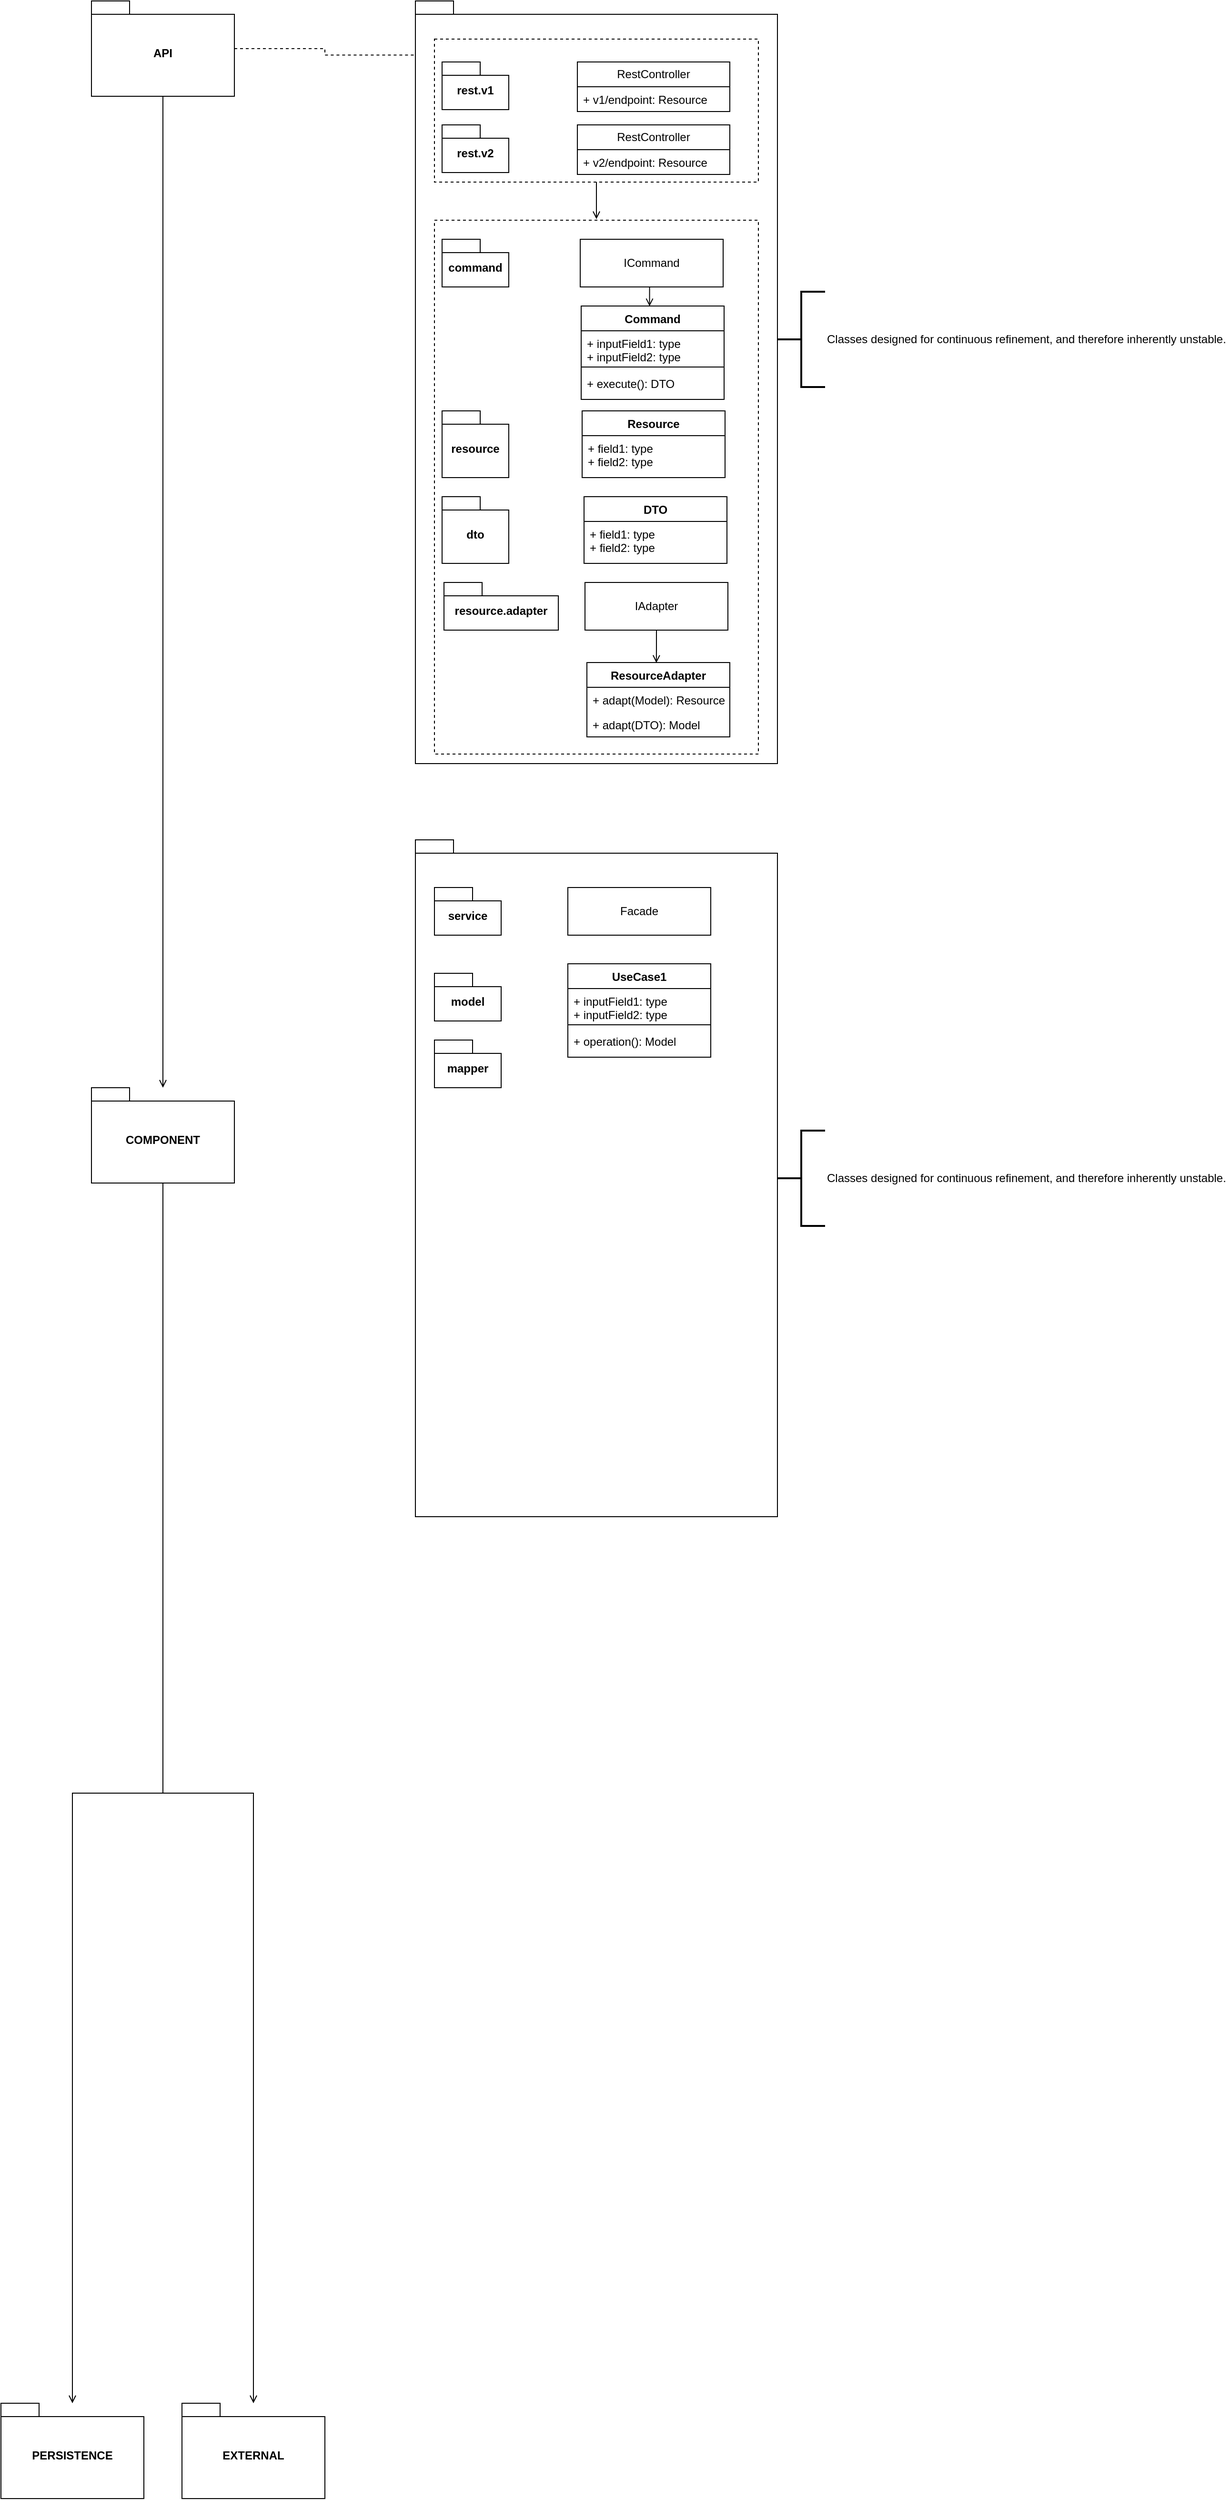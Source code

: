 <mxfile version="28.0.4">
  <diagram name="Pagina-1" id="-vVdBNsxXLUTpmMMnHD9">
    <mxGraphModel dx="1584" dy="2045" grid="1" gridSize="10" guides="1" tooltips="1" connect="1" arrows="1" fold="1" page="1" pageScale="1" pageWidth="827" pageHeight="1169" math="0" shadow="0">
      <root>
        <mxCell id="0" />
        <mxCell id="1" parent="0" />
        <mxCell id="L9ycZ2wKz4MPZfXjeffK-14" value="" style="shape=folder;fontStyle=1;spacingTop=10;tabWidth=40;tabHeight=14;tabPosition=left;html=1;whiteSpace=wrap;" vertex="1" parent="1">
          <mxGeometry x="650" y="-540" width="380" height="800" as="geometry" />
        </mxCell>
        <mxCell id="L9ycZ2wKz4MPZfXjeffK-48" value="" style="edgeStyle=orthogonalEdgeStyle;rounded=0;orthogonalLoop=1;jettySize=auto;html=1;entryX=0.5;entryY=-0.002;entryDx=0;entryDy=0;entryPerimeter=0;endArrow=open;endFill=0;" edge="1" parent="1" source="L9ycZ2wKz4MPZfXjeffK-47" target="L9ycZ2wKz4MPZfXjeffK-46">
          <mxGeometry relative="1" as="geometry" />
        </mxCell>
        <mxCell id="L9ycZ2wKz4MPZfXjeffK-47" value="" style="verticalLabelPosition=bottom;verticalAlign=top;html=1;shape=mxgraph.basic.rect;fillColor2=none;strokeWidth=1;size=20;indent=5;fillColor=none;dashed=1;" vertex="1" parent="1">
          <mxGeometry x="670" y="-500" width="340" height="150" as="geometry" />
        </mxCell>
        <mxCell id="L9ycZ2wKz4MPZfXjeffK-46" value="" style="verticalLabelPosition=bottom;verticalAlign=top;html=1;shape=mxgraph.basic.rect;fillColor2=none;strokeWidth=1;size=20;indent=5;fillColor=none;dashed=1;" vertex="1" parent="1">
          <mxGeometry x="670" y="-310" width="340" height="560" as="geometry" />
        </mxCell>
        <mxCell id="L9ycZ2wKz4MPZfXjeffK-10" value="" style="edgeStyle=orthogonalEdgeStyle;rounded=0;orthogonalLoop=1;jettySize=auto;html=1;endArrow=open;endFill=0;" edge="1" parent="1" source="L9ycZ2wKz4MPZfXjeffK-1" target="L9ycZ2wKz4MPZfXjeffK-7">
          <mxGeometry relative="1" as="geometry" />
        </mxCell>
        <mxCell id="L9ycZ2wKz4MPZfXjeffK-1" value="API" style="shape=folder;fontStyle=1;spacingTop=10;tabWidth=40;tabHeight=14;tabPosition=left;html=1;whiteSpace=wrap;" vertex="1" parent="1">
          <mxGeometry x="310" y="-540" width="150" height="100" as="geometry" />
        </mxCell>
        <mxCell id="L9ycZ2wKz4MPZfXjeffK-5" value="PERSISTENCE" style="shape=folder;fontStyle=1;spacingTop=10;tabWidth=40;tabHeight=14;tabPosition=left;html=1;whiteSpace=wrap;" vertex="1" parent="1">
          <mxGeometry x="215" y="1980" width="150" height="100" as="geometry" />
        </mxCell>
        <mxCell id="L9ycZ2wKz4MPZfXjeffK-6" value="EXTERNAL" style="shape=folder;fontStyle=1;spacingTop=10;tabWidth=40;tabHeight=14;tabPosition=left;html=1;whiteSpace=wrap;" vertex="1" parent="1">
          <mxGeometry x="405" y="1980" width="150" height="100" as="geometry" />
        </mxCell>
        <mxCell id="L9ycZ2wKz4MPZfXjeffK-11" value="" style="edgeStyle=orthogonalEdgeStyle;rounded=0;orthogonalLoop=1;jettySize=auto;html=1;endArrow=open;endFill=0;" edge="1" parent="1" source="L9ycZ2wKz4MPZfXjeffK-7" target="L9ycZ2wKz4MPZfXjeffK-5">
          <mxGeometry relative="1" as="geometry" />
        </mxCell>
        <mxCell id="L9ycZ2wKz4MPZfXjeffK-12" style="edgeStyle=orthogonalEdgeStyle;rounded=0;orthogonalLoop=1;jettySize=auto;html=1;endArrow=open;endFill=0;" edge="1" parent="1" source="L9ycZ2wKz4MPZfXjeffK-7" target="L9ycZ2wKz4MPZfXjeffK-6">
          <mxGeometry relative="1" as="geometry" />
        </mxCell>
        <mxCell id="L9ycZ2wKz4MPZfXjeffK-7" value="COMPONENT" style="shape=folder;fontStyle=1;spacingTop=10;tabWidth=40;tabHeight=14;tabPosition=left;html=1;whiteSpace=wrap;" vertex="1" parent="1">
          <mxGeometry x="310" y="600" width="150" height="100" as="geometry" />
        </mxCell>
        <mxCell id="L9ycZ2wKz4MPZfXjeffK-53" value="" style="edgeStyle=orthogonalEdgeStyle;rounded=0;orthogonalLoop=1;jettySize=auto;html=1;entryX=0.485;entryY=0.003;entryDx=0;entryDy=0;entryPerimeter=0;endArrow=open;endFill=0;" edge="1" parent="1">
          <mxGeometry relative="1" as="geometry">
            <mxPoint x="897" y="-240" as="sourcePoint" />
            <mxPoint x="895.75" y="-219.706" as="targetPoint" />
          </mxGeometry>
        </mxCell>
        <mxCell id="L9ycZ2wKz4MPZfXjeffK-15" value="ICommand" style="html=1;whiteSpace=wrap;" vertex="1" parent="1">
          <mxGeometry x="823" y="-290" width="150" height="50" as="geometry" />
        </mxCell>
        <mxCell id="L9ycZ2wKz4MPZfXjeffK-16" value="RestController" style="swimlane;fontStyle=0;childLayout=stackLayout;horizontal=1;startSize=26;fillColor=none;horizontalStack=0;resizeParent=1;resizeParentMax=0;resizeLast=0;collapsible=1;marginBottom=0;whiteSpace=wrap;html=1;" vertex="1" parent="1">
          <mxGeometry x="820" y="-476" width="160" height="52" as="geometry">
            <mxRectangle x="860" y="-490" width="100" height="30" as="alternateBounds" />
          </mxGeometry>
        </mxCell>
        <mxCell id="L9ycZ2wKz4MPZfXjeffK-17" value="+ v1/endpoint: Resource" style="text;strokeColor=none;fillColor=none;align=left;verticalAlign=top;spacingLeft=4;spacingRight=4;overflow=hidden;rotatable=0;points=[[0,0.5],[1,0.5]];portConstraint=eastwest;whiteSpace=wrap;html=1;" vertex="1" parent="L9ycZ2wKz4MPZfXjeffK-16">
          <mxGeometry y="26" width="160" height="26" as="geometry" />
        </mxCell>
        <mxCell id="L9ycZ2wKz4MPZfXjeffK-20" value="rest.v1" style="shape=folder;fontStyle=1;spacingTop=10;tabWidth=40;tabHeight=14;tabPosition=left;html=1;whiteSpace=wrap;" vertex="1" parent="1">
          <mxGeometry x="678" y="-476" width="70" height="50" as="geometry" />
        </mxCell>
        <mxCell id="L9ycZ2wKz4MPZfXjeffK-22" value="rest.v2" style="shape=folder;fontStyle=1;spacingTop=10;tabWidth=40;tabHeight=14;tabPosition=left;html=1;whiteSpace=wrap;" vertex="1" parent="1">
          <mxGeometry x="678" y="-410" width="70" height="50" as="geometry" />
        </mxCell>
        <mxCell id="L9ycZ2wKz4MPZfXjeffK-23" value="command" style="shape=folder;fontStyle=1;spacingTop=10;tabWidth=40;tabHeight=14;tabPosition=left;html=1;whiteSpace=wrap;" vertex="1" parent="1">
          <mxGeometry x="678" y="-290" width="70" height="50" as="geometry" />
        </mxCell>
        <mxCell id="L9ycZ2wKz4MPZfXjeffK-24" value="RestController" style="swimlane;fontStyle=0;childLayout=stackLayout;horizontal=1;startSize=26;fillColor=none;horizontalStack=0;resizeParent=1;resizeParentMax=0;resizeLast=0;collapsible=1;marginBottom=0;whiteSpace=wrap;html=1;" vertex="1" parent="1">
          <mxGeometry x="820" y="-410" width="160" height="52" as="geometry">
            <mxRectangle x="860" y="-490" width="100" height="30" as="alternateBounds" />
          </mxGeometry>
        </mxCell>
        <mxCell id="L9ycZ2wKz4MPZfXjeffK-25" value="+ v2/endpoint: Resource" style="text;strokeColor=none;fillColor=none;align=left;verticalAlign=top;spacingLeft=4;spacingRight=4;overflow=hidden;rotatable=0;points=[[0,0.5],[1,0.5]];portConstraint=eastwest;whiteSpace=wrap;html=1;" vertex="1" parent="L9ycZ2wKz4MPZfXjeffK-24">
          <mxGeometry y="26" width="160" height="26" as="geometry" />
        </mxCell>
        <mxCell id="L9ycZ2wKz4MPZfXjeffK-28" value="resource" style="shape=folder;fontStyle=1;spacingTop=10;tabWidth=40;tabHeight=14;tabPosition=left;html=1;whiteSpace=wrap;" vertex="1" parent="1">
          <mxGeometry x="678" y="-110" width="70" height="70" as="geometry" />
        </mxCell>
        <mxCell id="L9ycZ2wKz4MPZfXjeffK-29" value="resource.adapter" style="shape=folder;fontStyle=1;spacingTop=10;tabWidth=40;tabHeight=14;tabPosition=left;html=1;whiteSpace=wrap;" vertex="1" parent="1">
          <mxGeometry x="680" y="70" width="120" height="50" as="geometry" />
        </mxCell>
        <mxCell id="L9ycZ2wKz4MPZfXjeffK-35" value="" style="edgeStyle=orthogonalEdgeStyle;rounded=0;orthogonalLoop=1;jettySize=auto;html=1;entryX=0.486;entryY=0.005;entryDx=0;entryDy=0;entryPerimeter=0;endArrow=open;endFill=0;" edge="1" parent="1" source="L9ycZ2wKz4MPZfXjeffK-30" target="L9ycZ2wKz4MPZfXjeffK-31">
          <mxGeometry relative="1" as="geometry" />
        </mxCell>
        <mxCell id="L9ycZ2wKz4MPZfXjeffK-30" value="IAdapter" style="html=1;whiteSpace=wrap;" vertex="1" parent="1">
          <mxGeometry x="828" y="70" width="150" height="50" as="geometry" />
        </mxCell>
        <mxCell id="L9ycZ2wKz4MPZfXjeffK-31" value="ResourceAdapter" style="swimlane;fontStyle=1;align=center;verticalAlign=top;childLayout=stackLayout;horizontal=1;startSize=26;horizontalStack=0;resizeParent=1;resizeParentMax=0;resizeLast=0;collapsible=1;marginBottom=0;whiteSpace=wrap;html=1;" vertex="1" parent="1">
          <mxGeometry x="830" y="154" width="150" height="78" as="geometry" />
        </mxCell>
        <mxCell id="L9ycZ2wKz4MPZfXjeffK-34" value="+ adapt(Model): Resource" style="text;strokeColor=none;fillColor=none;align=left;verticalAlign=top;spacingLeft=4;spacingRight=4;overflow=hidden;rotatable=0;points=[[0,0.5],[1,0.5]];portConstraint=eastwest;whiteSpace=wrap;html=1;" vertex="1" parent="L9ycZ2wKz4MPZfXjeffK-31">
          <mxGeometry y="26" width="150" height="26" as="geometry" />
        </mxCell>
        <mxCell id="L9ycZ2wKz4MPZfXjeffK-90" value="+ adapt(DTO): Model" style="text;strokeColor=none;fillColor=none;align=left;verticalAlign=top;spacingLeft=4;spacingRight=4;overflow=hidden;rotatable=0;points=[[0,0.5],[1,0.5]];portConstraint=eastwest;whiteSpace=wrap;html=1;" vertex="1" parent="L9ycZ2wKz4MPZfXjeffK-31">
          <mxGeometry y="52" width="150" height="26" as="geometry" />
        </mxCell>
        <mxCell id="L9ycZ2wKz4MPZfXjeffK-41" value="Resource" style="swimlane;fontStyle=1;align=center;verticalAlign=top;childLayout=stackLayout;horizontal=1;startSize=26;horizontalStack=0;resizeParent=1;resizeParentMax=0;resizeLast=0;collapsible=1;marginBottom=0;whiteSpace=wrap;html=1;" vertex="1" parent="1">
          <mxGeometry x="825" y="-110" width="150" height="70" as="geometry" />
        </mxCell>
        <mxCell id="L9ycZ2wKz4MPZfXjeffK-42" value="+ field1: type&lt;div&gt;+ field2: type&lt;/div&gt;" style="text;strokeColor=none;fillColor=none;align=left;verticalAlign=top;spacingLeft=4;spacingRight=4;overflow=hidden;rotatable=0;points=[[0,0.5],[1,0.5]];portConstraint=eastwest;whiteSpace=wrap;html=1;" vertex="1" parent="L9ycZ2wKz4MPZfXjeffK-41">
          <mxGeometry y="26" width="150" height="44" as="geometry" />
        </mxCell>
        <mxCell id="L9ycZ2wKz4MPZfXjeffK-49" style="edgeStyle=orthogonalEdgeStyle;rounded=0;orthogonalLoop=1;jettySize=auto;html=1;entryX=0;entryY=0.071;entryDx=0;entryDy=0;entryPerimeter=0;dashed=1;endArrow=none;endFill=0;" edge="1" parent="1" source="L9ycZ2wKz4MPZfXjeffK-1" target="L9ycZ2wKz4MPZfXjeffK-14">
          <mxGeometry relative="1" as="geometry" />
        </mxCell>
        <mxCell id="L9ycZ2wKz4MPZfXjeffK-51" value="Command" style="swimlane;fontStyle=1;align=center;verticalAlign=top;childLayout=stackLayout;horizontal=1;startSize=26;horizontalStack=0;resizeParent=1;resizeParentMax=0;resizeLast=0;collapsible=1;marginBottom=0;whiteSpace=wrap;html=1;" vertex="1" parent="1">
          <mxGeometry x="824" y="-220" width="150" height="98" as="geometry" />
        </mxCell>
        <mxCell id="L9ycZ2wKz4MPZfXjeffK-52" value="+ inputField1: type&lt;div&gt;+&amp;nbsp;&lt;span style=&quot;background-color: transparent; color: light-dark(rgb(0, 0, 0), rgb(255, 255, 255));&quot;&gt;inputField2&lt;/span&gt;&lt;span style=&quot;background-color: transparent; color: light-dark(rgb(0, 0, 0), rgb(255, 255, 255));&quot;&gt;: type&lt;/span&gt;&lt;/div&gt;" style="text;strokeColor=none;fillColor=none;align=left;verticalAlign=top;spacingLeft=4;spacingRight=4;overflow=hidden;rotatable=0;points=[[0,0.5],[1,0.5]];portConstraint=eastwest;whiteSpace=wrap;html=1;" vertex="1" parent="L9ycZ2wKz4MPZfXjeffK-51">
          <mxGeometry y="26" width="150" height="34" as="geometry" />
        </mxCell>
        <mxCell id="L9ycZ2wKz4MPZfXjeffK-61" value="" style="line;strokeWidth=1;fillColor=none;align=left;verticalAlign=middle;spacingTop=-1;spacingLeft=3;spacingRight=3;rotatable=0;labelPosition=right;points=[];portConstraint=eastwest;strokeColor=inherit;" vertex="1" parent="L9ycZ2wKz4MPZfXjeffK-51">
          <mxGeometry y="60" width="150" height="8" as="geometry" />
        </mxCell>
        <mxCell id="L9ycZ2wKz4MPZfXjeffK-60" value="+ execute(): DTO" style="text;strokeColor=none;fillColor=none;align=left;verticalAlign=top;spacingLeft=4;spacingRight=4;overflow=hidden;rotatable=0;points=[[0,0.5],[1,0.5]];portConstraint=eastwest;whiteSpace=wrap;html=1;" vertex="1" parent="L9ycZ2wKz4MPZfXjeffK-51">
          <mxGeometry y="68" width="150" height="30" as="geometry" />
        </mxCell>
        <mxCell id="L9ycZ2wKz4MPZfXjeffK-54" value="Classes designed for continuous refinement, and therefore inherently unstable.&amp;nbsp;" style="strokeWidth=2;html=1;shape=mxgraph.flowchart.annotation_2;align=left;labelPosition=right;pointerEvents=1;" vertex="1" parent="1">
          <mxGeometry x="1030" y="-235" width="50" height="100" as="geometry" />
        </mxCell>
        <mxCell id="L9ycZ2wKz4MPZfXjeffK-62" value="" style="shape=folder;fontStyle=1;spacingTop=10;tabWidth=40;tabHeight=14;tabPosition=left;html=1;whiteSpace=wrap;" vertex="1" parent="1">
          <mxGeometry x="650" y="340" width="380" height="710" as="geometry" />
        </mxCell>
        <mxCell id="L9ycZ2wKz4MPZfXjeffK-70" value="dto" style="shape=folder;fontStyle=1;spacingTop=10;tabWidth=40;tabHeight=14;tabPosition=left;html=1;whiteSpace=wrap;" vertex="1" parent="1">
          <mxGeometry x="678" y="-20" width="70" height="70" as="geometry" />
        </mxCell>
        <mxCell id="L9ycZ2wKz4MPZfXjeffK-71" value="mapper" style="shape=folder;fontStyle=1;spacingTop=10;tabWidth=40;tabHeight=14;tabPosition=left;html=1;whiteSpace=wrap;" vertex="1" parent="1">
          <mxGeometry x="670" y="550" width="70" height="50" as="geometry" />
        </mxCell>
        <mxCell id="L9ycZ2wKz4MPZfXjeffK-72" value="service" style="shape=folder;fontStyle=1;spacingTop=10;tabWidth=40;tabHeight=14;tabPosition=left;html=1;whiteSpace=wrap;" vertex="1" parent="1">
          <mxGeometry x="670" y="390" width="70" height="50" as="geometry" />
        </mxCell>
        <mxCell id="L9ycZ2wKz4MPZfXjeffK-87" value="Classes designed for continuous refinement, and therefore inherently unstable.&amp;nbsp;" style="strokeWidth=2;html=1;shape=mxgraph.flowchart.annotation_2;align=left;labelPosition=right;pointerEvents=1;" vertex="1" parent="1">
          <mxGeometry x="1030" y="645" width="50" height="100" as="geometry" />
        </mxCell>
        <mxCell id="L9ycZ2wKz4MPZfXjeffK-88" value="DTO" style="swimlane;fontStyle=1;align=center;verticalAlign=top;childLayout=stackLayout;horizontal=1;startSize=26;horizontalStack=0;resizeParent=1;resizeParentMax=0;resizeLast=0;collapsible=1;marginBottom=0;whiteSpace=wrap;html=1;" vertex="1" parent="1">
          <mxGeometry x="827" y="-20" width="150" height="70" as="geometry" />
        </mxCell>
        <mxCell id="L9ycZ2wKz4MPZfXjeffK-89" value="+ field1: type&lt;div&gt;+ field2: type&lt;/div&gt;" style="text;strokeColor=none;fillColor=none;align=left;verticalAlign=top;spacingLeft=4;spacingRight=4;overflow=hidden;rotatable=0;points=[[0,0.5],[1,0.5]];portConstraint=eastwest;whiteSpace=wrap;html=1;" vertex="1" parent="L9ycZ2wKz4MPZfXjeffK-88">
          <mxGeometry y="26" width="150" height="44" as="geometry" />
        </mxCell>
        <mxCell id="L9ycZ2wKz4MPZfXjeffK-91" value="model" style="shape=folder;fontStyle=1;spacingTop=10;tabWidth=40;tabHeight=14;tabPosition=left;html=1;whiteSpace=wrap;" vertex="1" parent="1">
          <mxGeometry x="670" y="480" width="70" height="50" as="geometry" />
        </mxCell>
        <mxCell id="L9ycZ2wKz4MPZfXjeffK-92" value="Facade" style="html=1;whiteSpace=wrap;" vertex="1" parent="1">
          <mxGeometry x="810" y="390" width="150" height="50" as="geometry" />
        </mxCell>
        <mxCell id="L9ycZ2wKz4MPZfXjeffK-93" value="UseCase1" style="swimlane;fontStyle=1;align=center;verticalAlign=top;childLayout=stackLayout;horizontal=1;startSize=26;horizontalStack=0;resizeParent=1;resizeParentMax=0;resizeLast=0;collapsible=1;marginBottom=0;whiteSpace=wrap;html=1;" vertex="1" parent="1">
          <mxGeometry x="810" y="470" width="150" height="98" as="geometry" />
        </mxCell>
        <mxCell id="L9ycZ2wKz4MPZfXjeffK-94" value="+ inputField1: type&lt;div&gt;+&amp;nbsp;&lt;span style=&quot;background-color: transparent; color: light-dark(rgb(0, 0, 0), rgb(255, 255, 255));&quot;&gt;inputField2&lt;/span&gt;&lt;span style=&quot;background-color: transparent; color: light-dark(rgb(0, 0, 0), rgb(255, 255, 255));&quot;&gt;: type&lt;/span&gt;&lt;/div&gt;" style="text;strokeColor=none;fillColor=none;align=left;verticalAlign=top;spacingLeft=4;spacingRight=4;overflow=hidden;rotatable=0;points=[[0,0.5],[1,0.5]];portConstraint=eastwest;whiteSpace=wrap;html=1;" vertex="1" parent="L9ycZ2wKz4MPZfXjeffK-93">
          <mxGeometry y="26" width="150" height="34" as="geometry" />
        </mxCell>
        <mxCell id="L9ycZ2wKz4MPZfXjeffK-95" value="" style="line;strokeWidth=1;fillColor=none;align=left;verticalAlign=middle;spacingTop=-1;spacingLeft=3;spacingRight=3;rotatable=0;labelPosition=right;points=[];portConstraint=eastwest;strokeColor=inherit;" vertex="1" parent="L9ycZ2wKz4MPZfXjeffK-93">
          <mxGeometry y="60" width="150" height="8" as="geometry" />
        </mxCell>
        <mxCell id="L9ycZ2wKz4MPZfXjeffK-96" value="+ operation(): Model" style="text;strokeColor=none;fillColor=none;align=left;verticalAlign=top;spacingLeft=4;spacingRight=4;overflow=hidden;rotatable=0;points=[[0,0.5],[1,0.5]];portConstraint=eastwest;whiteSpace=wrap;html=1;" vertex="1" parent="L9ycZ2wKz4MPZfXjeffK-93">
          <mxGeometry y="68" width="150" height="30" as="geometry" />
        </mxCell>
      </root>
    </mxGraphModel>
  </diagram>
</mxfile>
